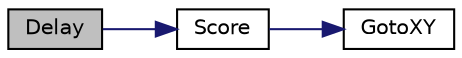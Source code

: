 digraph "Delay"
{
  edge [fontname="Helvetica",fontsize="10",labelfontname="Helvetica",labelfontsize="10"];
  node [fontname="Helvetica",fontsize="10",shape=record];
  rankdir="LR";
  Node16 [label="Delay",height=0.2,width=0.4,color="black", fillcolor="grey75", style="filled", fontcolor="black"];
  Node16 -> Node17 [color="midnightblue",fontsize="10",style="solid",fontname="Helvetica"];
  Node17 [label="Score",height=0.2,width=0.4,color="black", fillcolor="white", style="filled",URL="$main_8c.html#afc01ad71e5a2a27ebbbe7b7983cbb02b"];
  Node17 -> Node18 [color="midnightblue",fontsize="10",style="solid",fontname="Helvetica"];
  Node18 [label="GotoXY",height=0.2,width=0.4,color="black", fillcolor="white", style="filled",URL="$main_8c.html#a08c7a02d581a5b018f840568a8289779"];
}
